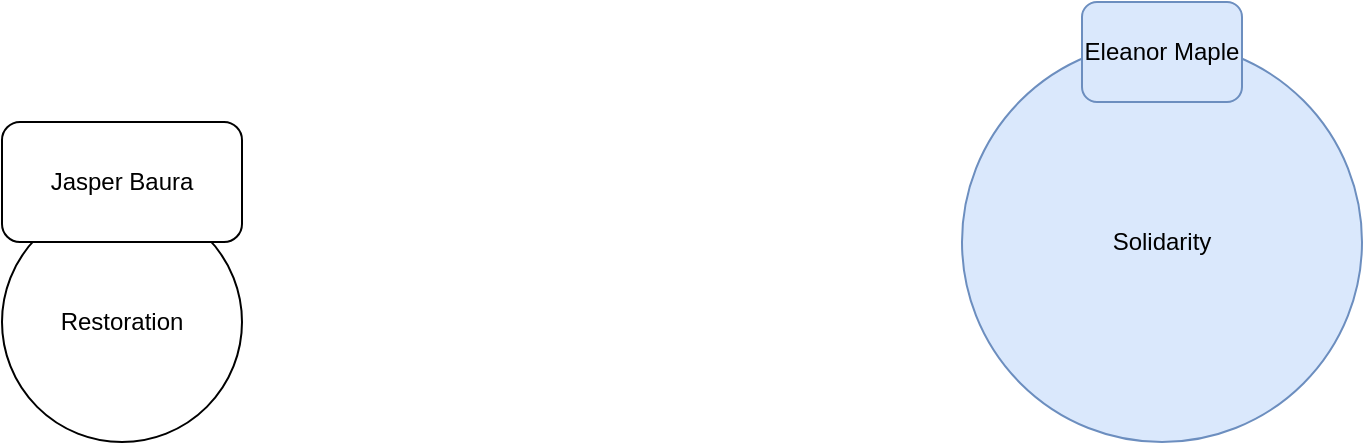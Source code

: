 <mxfile version="21.5.1" type="device">
  <diagram name="Page-1" id="n6BaO5AnEmsEq_pYDeHM">
    <mxGraphModel dx="1830" dy="553" grid="1" gridSize="10" guides="1" tooltips="1" connect="1" arrows="1" fold="1" page="1" pageScale="1" pageWidth="827" pageHeight="1169" math="0" shadow="0">
      <root>
        <mxCell id="0" />
        <mxCell id="1" parent="0" />
        <mxCell id="08r1PG2KDx-c3hLKT1JD-6" value="Restoration" style="ellipse;whiteSpace=wrap;html=1;aspect=fixed;" parent="1" vertex="1">
          <mxGeometry x="-440" y="200" width="120" height="120" as="geometry" />
        </mxCell>
        <mxCell id="08r1PG2KDx-c3hLKT1JD-1" value="Solidarity" style="ellipse;whiteSpace=wrap;html=1;aspect=fixed;fillColor=#dae8fc;strokeColor=#6c8ebf;" parent="1" vertex="1">
          <mxGeometry x="40" y="120" width="200" height="200" as="geometry" />
        </mxCell>
        <mxCell id="08r1PG2KDx-c3hLKT1JD-4" value="Eleanor Maple" style="rounded=1;whiteSpace=wrap;html=1;fillColor=#dae8fc;strokeColor=#6c8ebf;" parent="1" vertex="1">
          <mxGeometry x="100" y="100" width="80" height="50" as="geometry" />
        </mxCell>
        <mxCell id="7k1WBrMQCxbtkjWPwt7n-1" value="Jasper Baura" style="rounded=1;whiteSpace=wrap;html=1;" vertex="1" parent="1">
          <mxGeometry x="-440" y="160" width="120" height="60" as="geometry" />
        </mxCell>
      </root>
    </mxGraphModel>
  </diagram>
</mxfile>
